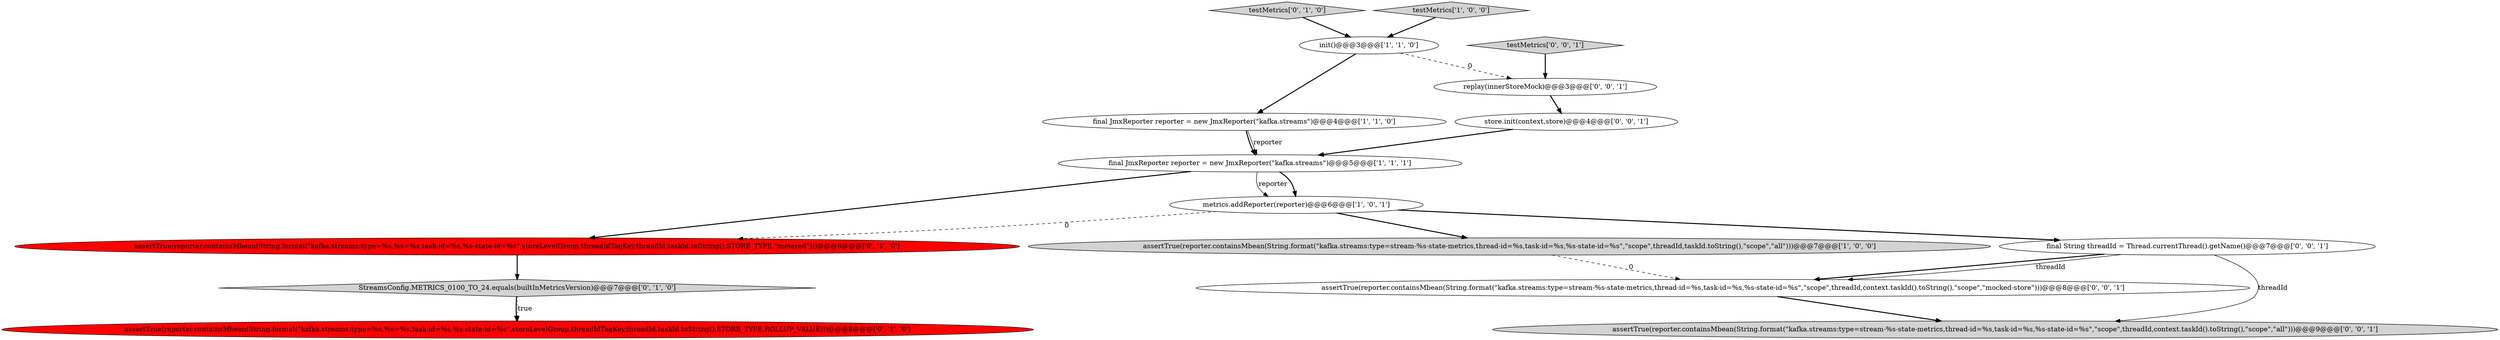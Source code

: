 digraph {
5 [style = filled, label = "final JmxReporter reporter = new JmxReporter(\"kafka.streams\")@@@5@@@['1', '1', '1']", fillcolor = white, shape = ellipse image = "AAA0AAABBB1BBB"];
3 [style = filled, label = "metrics.addReporter(reporter)@@@6@@@['1', '0', '1']", fillcolor = white, shape = ellipse image = "AAA0AAABBB1BBB"];
13 [style = filled, label = "replay(innerStoreMock)@@@3@@@['0', '0', '1']", fillcolor = white, shape = ellipse image = "AAA0AAABBB3BBB"];
0 [style = filled, label = "init()@@@3@@@['1', '1', '0']", fillcolor = white, shape = ellipse image = "AAA0AAABBB1BBB"];
8 [style = filled, label = "StreamsConfig.METRICS_0100_TO_24.equals(builtInMetricsVersion)@@@7@@@['0', '1', '0']", fillcolor = lightgray, shape = diamond image = "AAA0AAABBB2BBB"];
6 [style = filled, label = "testMetrics['0', '1', '0']", fillcolor = lightgray, shape = diamond image = "AAA0AAABBB2BBB"];
15 [style = filled, label = "final String threadId = Thread.currentThread().getName()@@@7@@@['0', '0', '1']", fillcolor = white, shape = ellipse image = "AAA0AAABBB3BBB"];
10 [style = filled, label = "store.init(context,store)@@@4@@@['0', '0', '1']", fillcolor = white, shape = ellipse image = "AAA0AAABBB3BBB"];
4 [style = filled, label = "final JmxReporter reporter = new JmxReporter(\"kafka.streams\")@@@4@@@['1', '1', '0']", fillcolor = white, shape = ellipse image = "AAA0AAABBB1BBB"];
14 [style = filled, label = "assertTrue(reporter.containsMbean(String.format(\"kafka.streams:type=stream-%s-state-metrics,thread-id=%s,task-id=%s,%s-state-id=%s\",\"scope\",threadId,context.taskId().toString(),\"scope\",\"all\")))@@@9@@@['0', '0', '1']", fillcolor = lightgray, shape = ellipse image = "AAA0AAABBB3BBB"];
11 [style = filled, label = "assertTrue(reporter.containsMbean(String.format(\"kafka.streams:type=stream-%s-state-metrics,thread-id=%s,task-id=%s,%s-state-id=%s\",\"scope\",threadId,context.taskId().toString(),\"scope\",\"mocked-store\")))@@@8@@@['0', '0', '1']", fillcolor = white, shape = ellipse image = "AAA0AAABBB3BBB"];
7 [style = filled, label = "assertTrue(reporter.containsMbean(String.format(\"kafka.streams:type=%s,%s=%s,task-id=%s,%s-state-id=%s\",storeLevelGroup,threadIdTagKey,threadId,taskId.toString(),STORE_TYPE,\"metered\")))@@@6@@@['0', '1', '0']", fillcolor = red, shape = ellipse image = "AAA1AAABBB2BBB"];
2 [style = filled, label = "testMetrics['1', '0', '0']", fillcolor = lightgray, shape = diamond image = "AAA0AAABBB1BBB"];
1 [style = filled, label = "assertTrue(reporter.containsMbean(String.format(\"kafka.streams:type=stream-%s-state-metrics,thread-id=%s,task-id=%s,%s-state-id=%s\",\"scope\",threadId,taskId.toString(),\"scope\",\"all\")))@@@7@@@['1', '0', '0']", fillcolor = lightgray, shape = ellipse image = "AAA0AAABBB1BBB"];
12 [style = filled, label = "testMetrics['0', '0', '1']", fillcolor = lightgray, shape = diamond image = "AAA0AAABBB3BBB"];
9 [style = filled, label = "assertTrue(reporter.containsMbean(String.format(\"kafka.streams:type=%s,%s=%s,task-id=%s,%s-state-id=%s\",storeLevelGroup,threadIdTagKey,threadId,taskId.toString(),STORE_TYPE,ROLLUP_VALUE)))@@@8@@@['0', '1', '0']", fillcolor = red, shape = ellipse image = "AAA1AAABBB2BBB"];
5->3 [style = bold, label=""];
13->10 [style = bold, label=""];
3->1 [style = bold, label=""];
11->14 [style = bold, label=""];
3->7 [style = dashed, label="0"];
6->0 [style = bold, label=""];
3->15 [style = bold, label=""];
7->8 [style = bold, label=""];
5->3 [style = solid, label="reporter"];
12->13 [style = bold, label=""];
2->0 [style = bold, label=""];
15->14 [style = solid, label="threadId"];
10->5 [style = bold, label=""];
15->11 [style = bold, label=""];
0->4 [style = bold, label=""];
1->11 [style = dashed, label="0"];
0->13 [style = dashed, label="0"];
8->9 [style = bold, label=""];
5->7 [style = bold, label=""];
15->11 [style = solid, label="threadId"];
8->9 [style = dotted, label="true"];
4->5 [style = bold, label=""];
4->5 [style = solid, label="reporter"];
}
